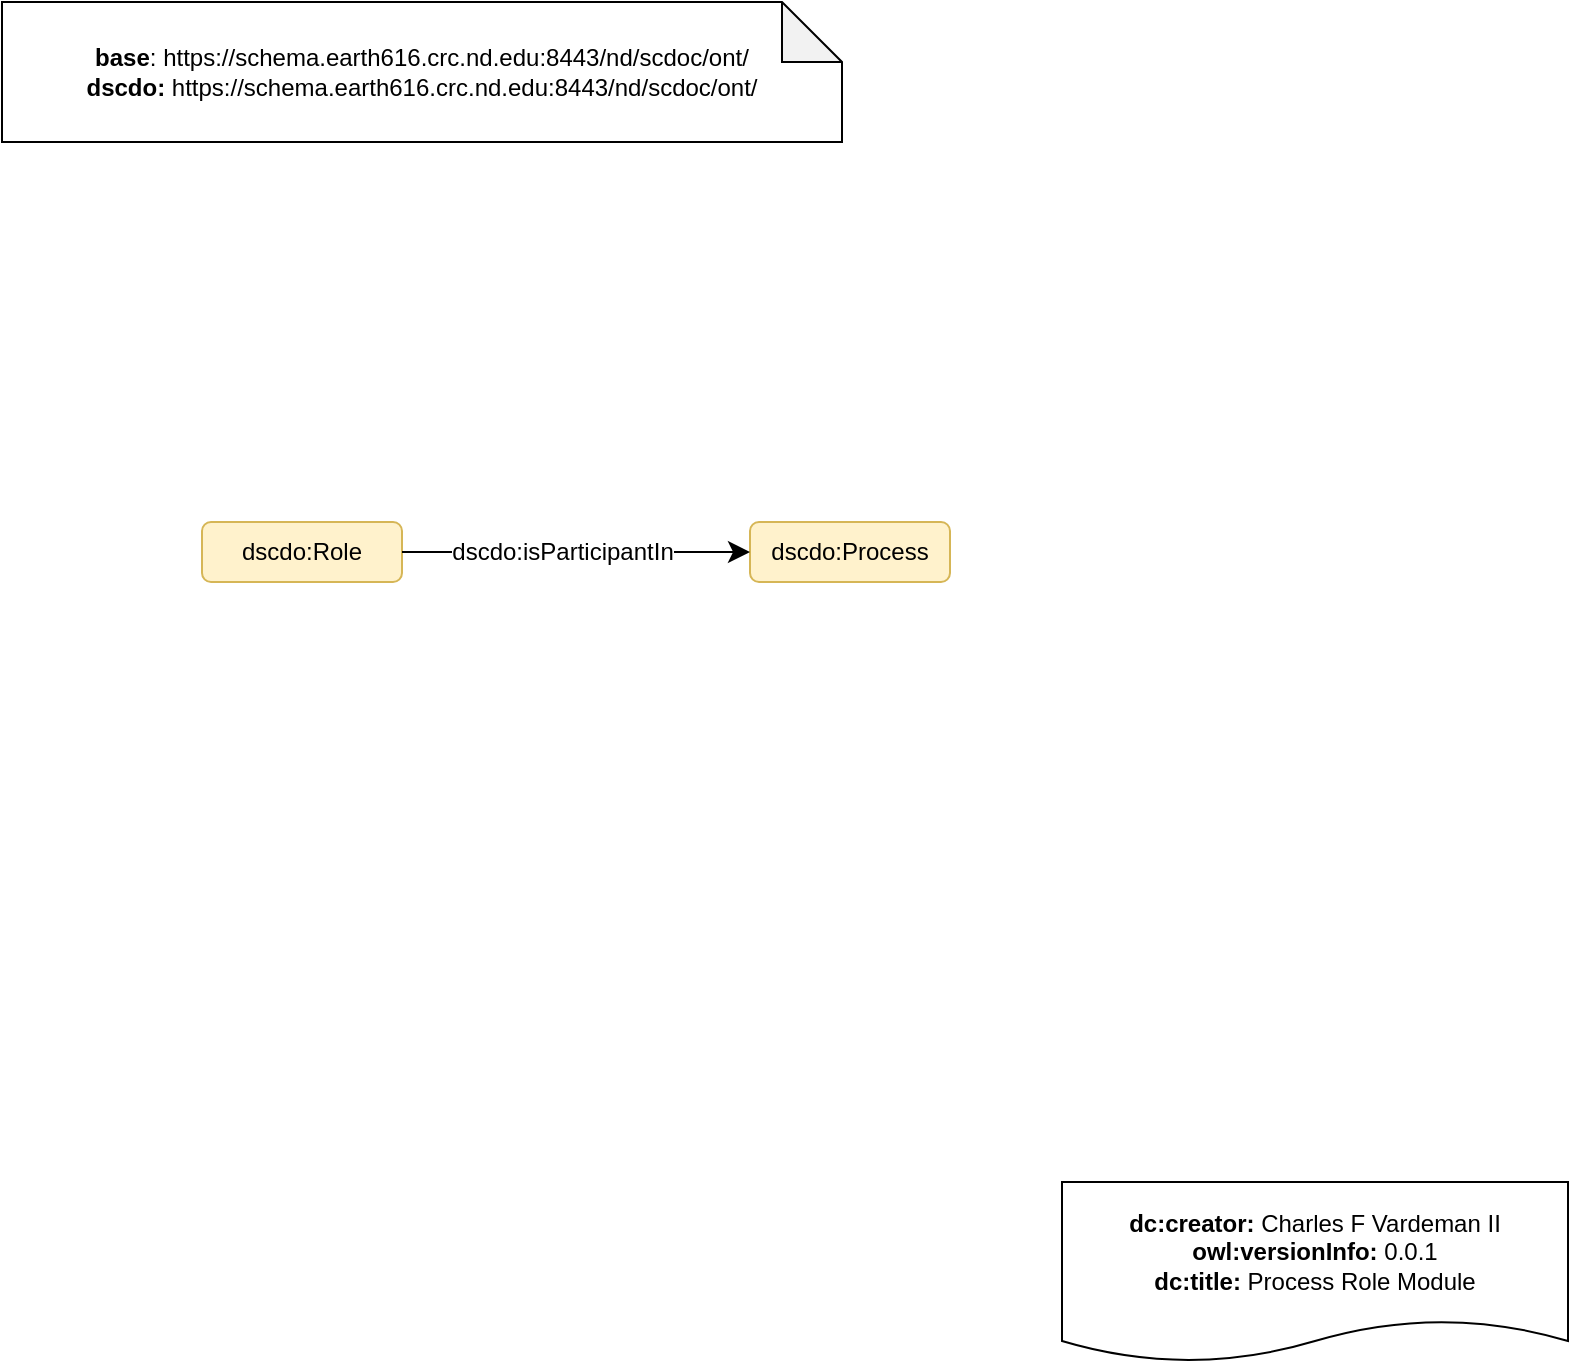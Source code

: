 <mxfile version="24.5.3" type="device">
  <diagram name="Page-1" id="-acnIIcBZJhPDYeKTHra">
    <mxGraphModel dx="1036" dy="756" grid="1" gridSize="10" guides="1" tooltips="1" connect="1" arrows="1" fold="1" page="1" pageScale="1" pageWidth="850" pageHeight="1100" math="0" shadow="0">
      <root>
        <mxCell id="0" />
        <mxCell id="1" parent="0" />
        <mxCell id="dhhkZO8EHI7qu5Uln5wX-1" value="&lt;div&gt;&lt;b&gt;base&lt;/b&gt;:&amp;nbsp;&lt;span style=&quot;background-color: initial;&quot;&gt;https://schema.earth616.crc.nd.edu:8443/nd/scdoc/ont/&lt;/span&gt;&lt;/div&gt;&lt;div&gt;&lt;b&gt;dscdo:&lt;/b&gt;&amp;nbsp;https://schema.earth616.crc.nd.edu:8443/nd/scdoc/ont/&lt;br&gt;&lt;/div&gt;" style="shape=note;whiteSpace=wrap;html=1;backgroundOutline=1;darkOpacity=0.05;" vertex="1" parent="1">
          <mxGeometry x="20" y="30" width="420" height="70" as="geometry" />
        </mxCell>
        <mxCell id="dhhkZO8EHI7qu5Uln5wX-2" value="&lt;div&gt;&lt;b&gt;dc:creator:&lt;/b&gt;&amp;nbsp;Charles F Vardeman II&lt;/div&gt;&lt;div&gt;&lt;b&gt;owl:versionInfo:&lt;/b&gt; 0.0.1&lt;/div&gt;&lt;div&gt;&lt;b&gt;dc:title:&lt;/b&gt;&amp;nbsp;Process Role Module&lt;/div&gt;" style="shape=document;whiteSpace=wrap;html=1;boundedLbl=1;labelBackgroundColor=#ffffff;strokeColor=#000000;fontSize=12;fontColor=#000000;size=0.233;" vertex="1" parent="1">
          <mxGeometry x="550" y="620" width="253" height="90" as="geometry" />
        </mxCell>
        <mxCell id="dhhkZO8EHI7qu5Uln5wX-3" value="dscdo:Process" style="rounded=1;whiteSpace=wrap;html=1;snapToPoint=1;points=[[0.1,0],[0.2,0],[0.3,0],[0.4,0],[0.5,0],[0.6,0],[0.7,0],[0.8,0],[0.9,0],[0,0.1],[0,0.3],[0,0.5],[0,0.7],[0,0.9],[0.1,1],[0.2,1],[0.3,1],[0.4,1],[0.5,1],[0.6,1],[0.7,1],[0.8,1],[0.9,1],[1,0.1],[1,0.3],[1,0.5],[1,0.7],[1,0.9]];fillColor=#fff2cc;strokeColor=#d6b656;" vertex="1" parent="1">
          <mxGeometry x="394" y="290" width="100" height="30" as="geometry" />
        </mxCell>
        <mxCell id="dhhkZO8EHI7qu5Uln5wX-4" value="dscdo:Role" style="rounded=1;whiteSpace=wrap;html=1;snapToPoint=1;points=[[0.1,0],[0.2,0],[0.3,0],[0.4,0],[0.5,0],[0.6,0],[0.7,0],[0.8,0],[0.9,0],[0,0.1],[0,0.3],[0,0.5],[0,0.7],[0,0.9],[0.1,1],[0.2,1],[0.3,1],[0.4,1],[0.5,1],[0.6,1],[0.7,1],[0.8,1],[0.9,1],[1,0.1],[1,0.3],[1,0.5],[1,0.7],[1,0.9]];fillColor=#fff2cc;strokeColor=#d6b656;" vertex="1" parent="1">
          <mxGeometry x="120" y="290" width="100" height="30" as="geometry" />
        </mxCell>
        <mxCell id="dhhkZO8EHI7qu5Uln5wX-5" value="" style="endArrow=classic;html=1;exitX=1;exitY=0.5;exitDx=0;exitDy=0;entryX=0;entryY=0.5;entryDx=0;entryDy=0;endSize=8;arcSize=0;rounded=0;" edge="1" source="dhhkZO8EHI7qu5Uln5wX-4" target="dhhkZO8EHI7qu5Uln5wX-3" parent="1">
          <mxGeometry width="50" height="50" relative="1" as="geometry">
            <mxPoint x="100" y="408.33" as="sourcePoint" />
            <mxPoint x="312.0" y="408.33" as="targetPoint" />
          </mxGeometry>
        </mxCell>
        <mxCell id="dhhkZO8EHI7qu5Uln5wX-6" value="dscdo:isParticipantIn" style="text;html=1;align=center;verticalAlign=middle;resizable=0;points=[];labelBackgroundColor=#ffffff;" vertex="1" connectable="0" parent="dhhkZO8EHI7qu5Uln5wX-5">
          <mxGeometry x="-0.127" relative="1" as="geometry">
            <mxPoint x="4.17" as="offset" />
          </mxGeometry>
        </mxCell>
      </root>
    </mxGraphModel>
  </diagram>
</mxfile>
